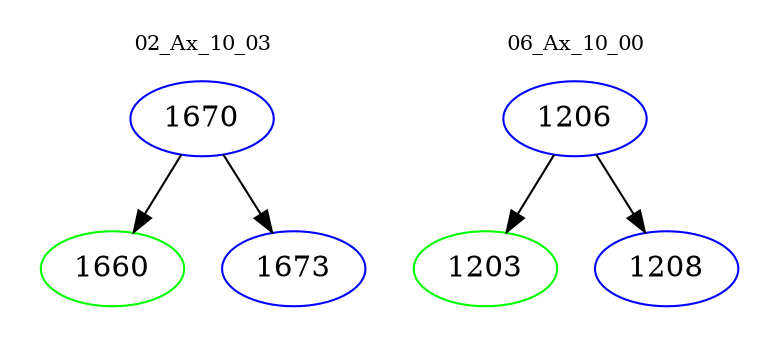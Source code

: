 digraph{
subgraph cluster_0 {
color = white
label = "02_Ax_10_03";
fontsize=10;
T0_1670 [label="1670", color="blue"]
T0_1670 -> T0_1660 [color="black"]
T0_1660 [label="1660", color="green"]
T0_1670 -> T0_1673 [color="black"]
T0_1673 [label="1673", color="blue"]
}
subgraph cluster_1 {
color = white
label = "06_Ax_10_00";
fontsize=10;
T1_1206 [label="1206", color="blue"]
T1_1206 -> T1_1203 [color="black"]
T1_1203 [label="1203", color="green"]
T1_1206 -> T1_1208 [color="black"]
T1_1208 [label="1208", color="blue"]
}
}
